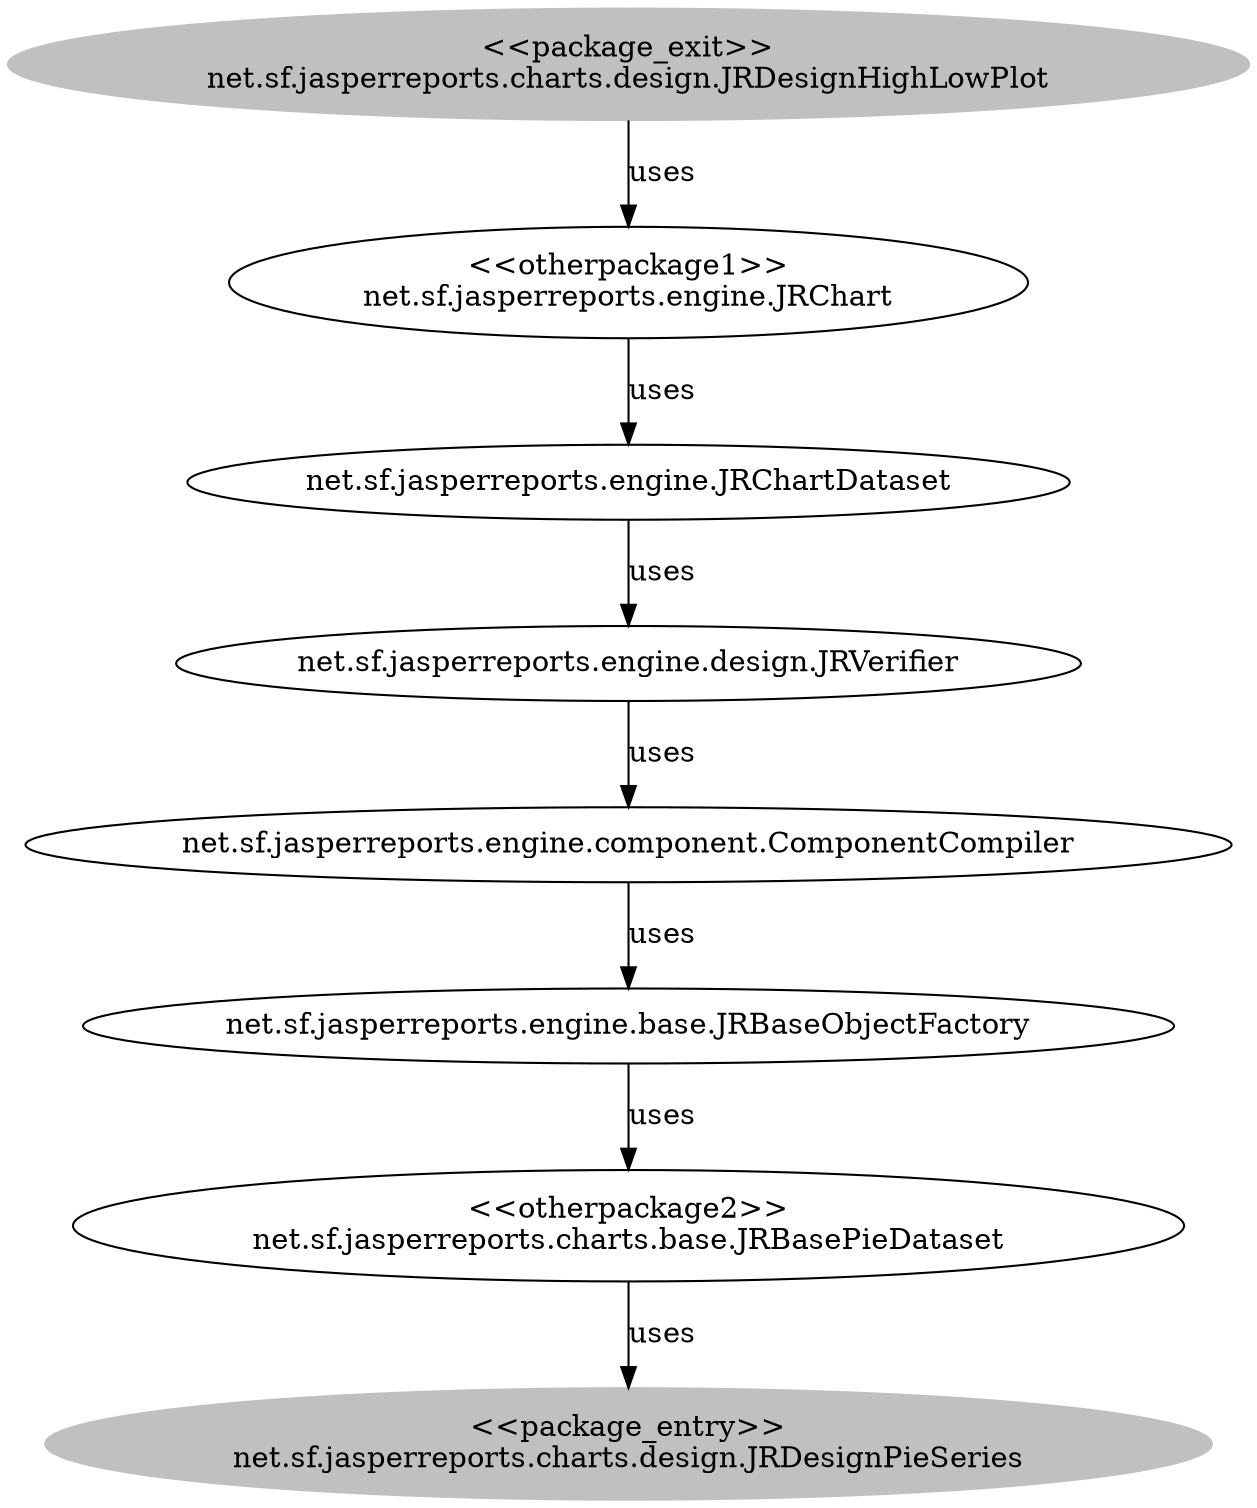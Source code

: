 digraph cd {
	net_sf_jasperreports_charts_design_JRDesignHighLowPlot [label="<<package_exit>>
net.sf.jasperreports.charts.design.JRDesignHighLowPlot",style=filled,color="grey"];
	net_sf_jasperreports_charts_design_JRDesignPieSeries [label="<<package_entry>>
net.sf.jasperreports.charts.design.JRDesignPieSeries",style=filled,color="grey"];
	net_sf_jasperreports_engine_JRChart [label="<<otherpackage1>>
net.sf.jasperreports.engine.JRChart"];
	net_sf_jasperreports_charts_base_JRBasePieDataset [label="<<otherpackage2>>
net.sf.jasperreports.charts.base.JRBasePieDataset"];
	net_sf_jasperreports_engine_JRChartDataset [label="net.sf.jasperreports.engine.JRChartDataset"];
	net_sf_jasperreports_engine_base_JRBaseObjectFactory [label="net.sf.jasperreports.engine.base.JRBaseObjectFactory"];
	net_sf_jasperreports_engine_component_ComponentCompiler [label="net.sf.jasperreports.engine.component.ComponentCompiler"];
	net_sf_jasperreports_engine_design_JRVerifier [label="net.sf.jasperreports.engine.design.JRVerifier"];
	net_sf_jasperreports_charts_design_JRDesignHighLowPlot -> net_sf_jasperreports_engine_JRChart [label=uses];
	net_sf_jasperreports_charts_base_JRBasePieDataset -> net_sf_jasperreports_charts_design_JRDesignPieSeries [label=uses];
	net_sf_jasperreports_engine_JRChart -> net_sf_jasperreports_engine_JRChartDataset [label=uses];
	net_sf_jasperreports_engine_JRChartDataset -> net_sf_jasperreports_engine_design_JRVerifier [label=uses];
	net_sf_jasperreports_engine_design_JRVerifier -> net_sf_jasperreports_engine_component_ComponentCompiler [label=uses];
	net_sf_jasperreports_engine_component_ComponentCompiler -> net_sf_jasperreports_engine_base_JRBaseObjectFactory [label=uses];
	net_sf_jasperreports_engine_base_JRBaseObjectFactory -> net_sf_jasperreports_charts_base_JRBasePieDataset [label=uses];
}
